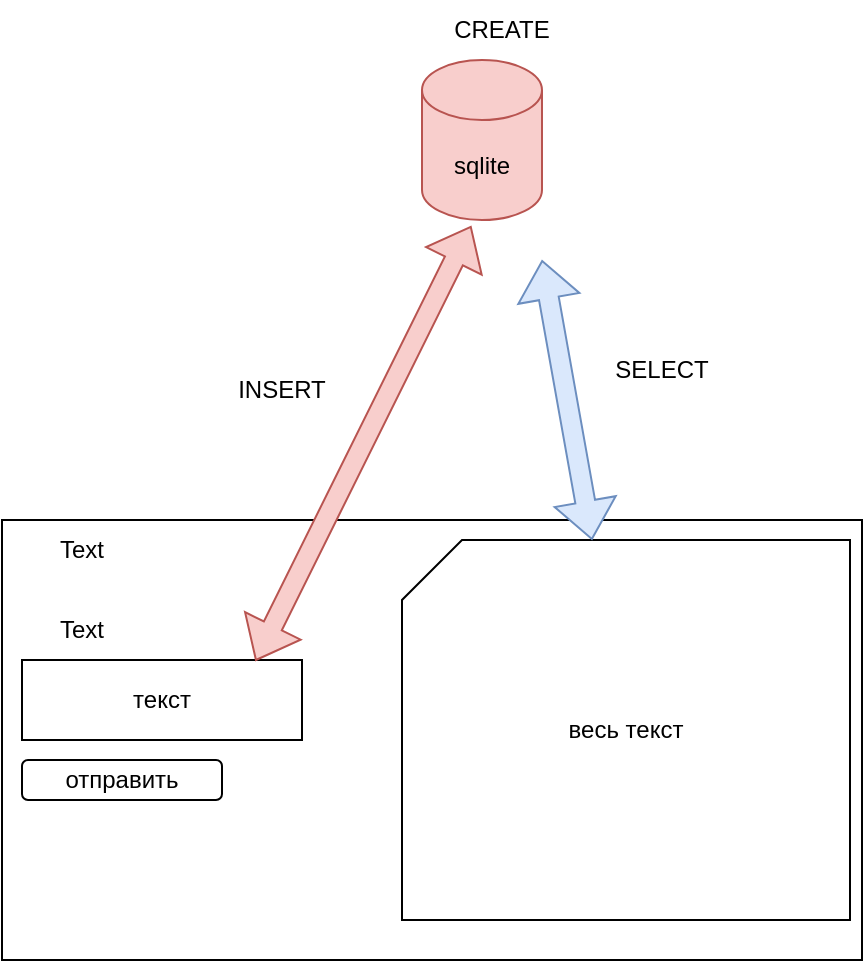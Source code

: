 <mxfile version="21.5.0" type="device">
  <diagram name="Page-1" id="ccuqUHd1XDMg7ZFis-xQ">
    <mxGraphModel dx="744" dy="1578" grid="1" gridSize="10" guides="1" tooltips="1" connect="1" arrows="1" fold="1" page="1" pageScale="1" pageWidth="827" pageHeight="1169" math="0" shadow="0">
      <root>
        <mxCell id="0" />
        <mxCell id="1" parent="0" />
        <mxCell id="J8yey-CO9rCHf4NEBlgV-1" value="" style="rounded=0;whiteSpace=wrap;html=1;" vertex="1" parent="1">
          <mxGeometry x="70" y="150" width="430" height="220" as="geometry" />
        </mxCell>
        <mxCell id="J8yey-CO9rCHf4NEBlgV-2" value="Text" style="text;html=1;strokeColor=none;fillColor=none;align=center;verticalAlign=middle;whiteSpace=wrap;rounded=0;" vertex="1" parent="1">
          <mxGeometry x="80" y="150" width="60" height="30" as="geometry" />
        </mxCell>
        <mxCell id="J8yey-CO9rCHf4NEBlgV-3" value="отправить" style="rounded=1;whiteSpace=wrap;html=1;" vertex="1" parent="1">
          <mxGeometry x="80" y="270" width="100" height="20" as="geometry" />
        </mxCell>
        <mxCell id="J8yey-CO9rCHf4NEBlgV-4" value="Text" style="text;html=1;strokeColor=none;fillColor=none;align=center;verticalAlign=middle;whiteSpace=wrap;rounded=0;" vertex="1" parent="1">
          <mxGeometry x="80" y="190" width="60" height="30" as="geometry" />
        </mxCell>
        <mxCell id="J8yey-CO9rCHf4NEBlgV-5" value="текст" style="rounded=0;whiteSpace=wrap;html=1;" vertex="1" parent="1">
          <mxGeometry x="80" y="220" width="140" height="40" as="geometry" />
        </mxCell>
        <mxCell id="J8yey-CO9rCHf4NEBlgV-7" value="весь текст" style="shape=card;whiteSpace=wrap;html=1;" vertex="1" parent="1">
          <mxGeometry x="270" y="160" width="224" height="190" as="geometry" />
        </mxCell>
        <mxCell id="J8yey-CO9rCHf4NEBlgV-8" value="sqlite" style="shape=cylinder3;whiteSpace=wrap;html=1;boundedLbl=1;backgroundOutline=1;size=15;fillColor=#f8cecc;strokeColor=#b85450;" vertex="1" parent="1">
          <mxGeometry x="280" y="-80" width="60" height="80" as="geometry" />
        </mxCell>
        <mxCell id="J8yey-CO9rCHf4NEBlgV-9" value="" style="shape=flexArrow;endArrow=classic;startArrow=classic;html=1;rounded=0;entryX=0.41;entryY=1.037;entryDx=0;entryDy=0;entryPerimeter=0;exitX=0.834;exitY=0.011;exitDx=0;exitDy=0;exitPerimeter=0;fillColor=#f8cecc;strokeColor=#b85450;" edge="1" parent="1" source="J8yey-CO9rCHf4NEBlgV-5" target="J8yey-CO9rCHf4NEBlgV-8">
          <mxGeometry width="100" height="100" relative="1" as="geometry">
            <mxPoint x="180" y="160" as="sourcePoint" />
            <mxPoint x="280" y="60" as="targetPoint" />
          </mxGeometry>
        </mxCell>
        <mxCell id="J8yey-CO9rCHf4NEBlgV-10" value="" style="shape=flexArrow;endArrow=classic;startArrow=classic;html=1;rounded=0;fillColor=#dae8fc;strokeColor=#6c8ebf;" edge="1" parent="1" source="J8yey-CO9rCHf4NEBlgV-7">
          <mxGeometry width="100" height="100" relative="1" as="geometry">
            <mxPoint x="250" y="217" as="sourcePoint" />
            <mxPoint x="340" y="20" as="targetPoint" />
          </mxGeometry>
        </mxCell>
        <mxCell id="J8yey-CO9rCHf4NEBlgV-11" value="INSERT" style="text;html=1;strokeColor=none;fillColor=none;align=center;verticalAlign=middle;whiteSpace=wrap;rounded=0;" vertex="1" parent="1">
          <mxGeometry x="180" y="70" width="60" height="30" as="geometry" />
        </mxCell>
        <mxCell id="J8yey-CO9rCHf4NEBlgV-12" value="SELECT" style="text;html=1;strokeColor=none;fillColor=none;align=center;verticalAlign=middle;whiteSpace=wrap;rounded=0;" vertex="1" parent="1">
          <mxGeometry x="370" y="60" width="60" height="30" as="geometry" />
        </mxCell>
        <mxCell id="J8yey-CO9rCHf4NEBlgV-13" value="CREATE" style="text;html=1;strokeColor=none;fillColor=none;align=center;verticalAlign=middle;whiteSpace=wrap;rounded=0;" vertex="1" parent="1">
          <mxGeometry x="290" y="-110" width="60" height="30" as="geometry" />
        </mxCell>
      </root>
    </mxGraphModel>
  </diagram>
</mxfile>
